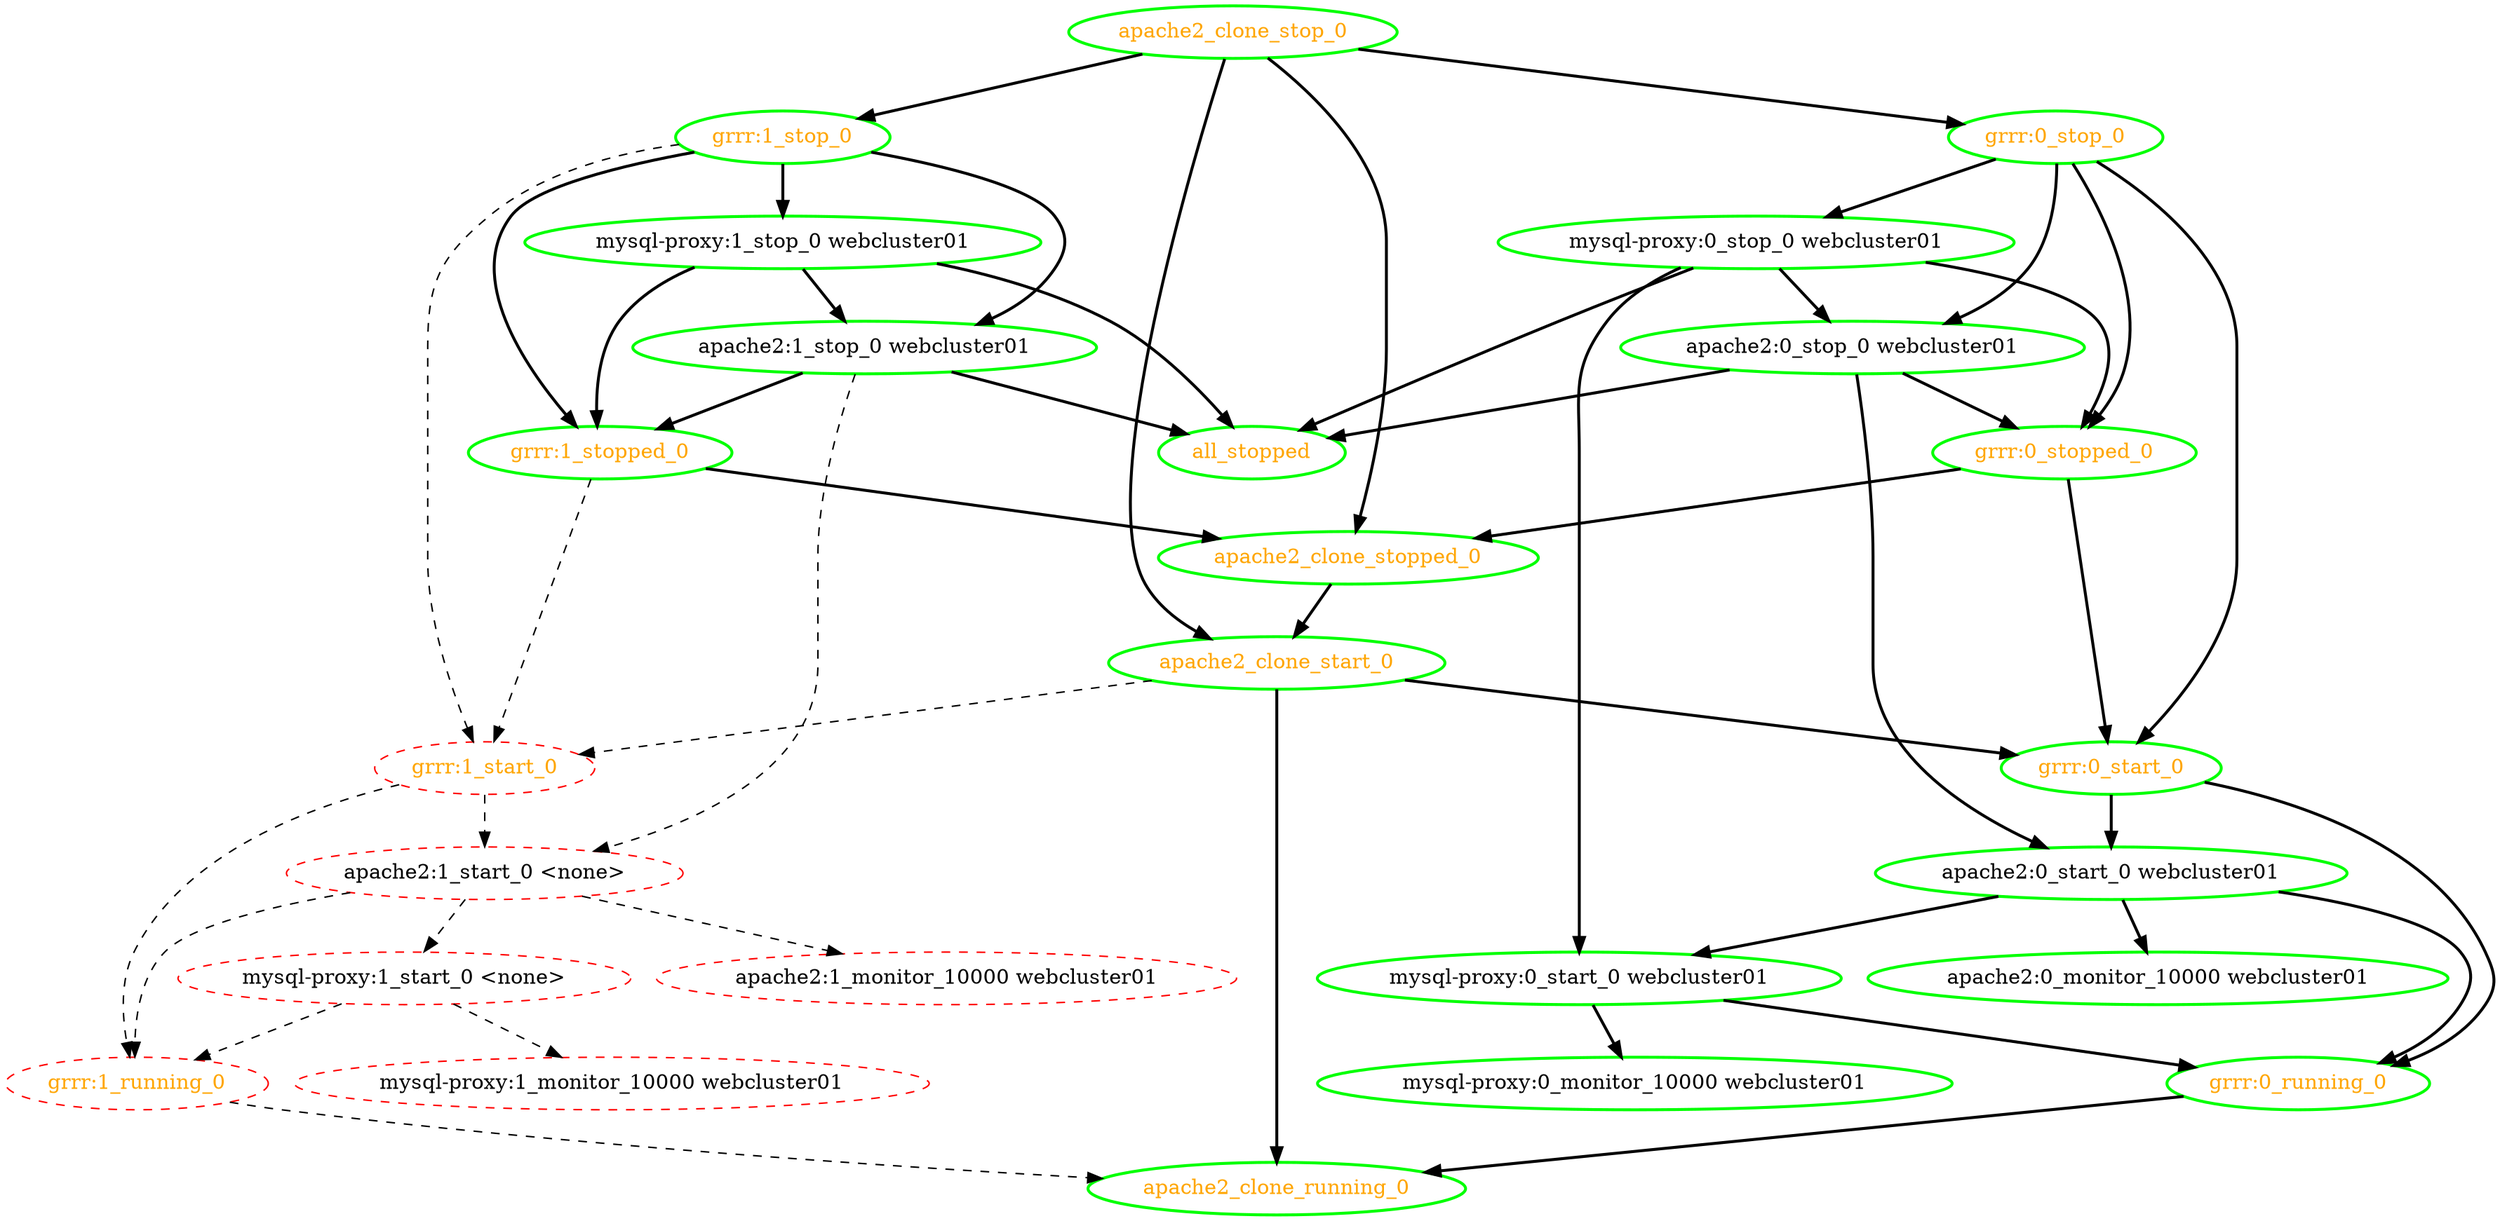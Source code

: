 digraph "g" {
"all_stopped" [ style=bold color="green" fontcolor="orange"  ]
"apache2:0_monitor_10000 webcluster01" [ style=bold color="green" fontcolor="black"  ]
"apache2:0_start_0 webcluster01" -> "apache2:0_monitor_10000 webcluster01" [ style = bold]
"apache2:0_start_0 webcluster01" -> "grrr:0_running_0" [ style = bold]
"apache2:0_start_0 webcluster01" -> "mysql-proxy:0_start_0 webcluster01" [ style = bold]
"apache2:0_start_0 webcluster01" [ style=bold color="green" fontcolor="black"  ]
"apache2:0_stop_0 webcluster01" -> "all_stopped" [ style = bold]
"apache2:0_stop_0 webcluster01" -> "apache2:0_start_0 webcluster01" [ style = bold]
"apache2:0_stop_0 webcluster01" -> "grrr:0_stopped_0" [ style = bold]
"apache2:0_stop_0 webcluster01" [ style=bold color="green" fontcolor="black"  ]
"apache2:1_monitor_10000 webcluster01" [ style=dashed color="red" fontcolor="black"  ]
"apache2:1_start_0 <none>" -> "apache2:1_monitor_10000 webcluster01" [ style = dashed]
"apache2:1_start_0 <none>" -> "grrr:1_running_0" [ style = dashed]
"apache2:1_start_0 <none>" -> "mysql-proxy:1_start_0 <none>" [ style = dashed]
"apache2:1_start_0 <none>" [ style=dashed color="red" fontcolor="black"  ]
"apache2:1_stop_0 webcluster01" -> "all_stopped" [ style = bold]
"apache2:1_stop_0 webcluster01" -> "apache2:1_start_0 <none>" [ style = dashed]
"apache2:1_stop_0 webcluster01" -> "grrr:1_stopped_0" [ style = bold]
"apache2:1_stop_0 webcluster01" [ style=bold color="green" fontcolor="black"  ]
"apache2_clone_running_0" [ style=bold color="green" fontcolor="orange"  ]
"apache2_clone_start_0" -> "apache2_clone_running_0" [ style = bold]
"apache2_clone_start_0" -> "grrr:0_start_0" [ style = bold]
"apache2_clone_start_0" -> "grrr:1_start_0" [ style = dashed]
"apache2_clone_start_0" [ style=bold color="green" fontcolor="orange"  ]
"apache2_clone_stop_0" -> "apache2_clone_start_0" [ style = bold]
"apache2_clone_stop_0" -> "apache2_clone_stopped_0" [ style = bold]
"apache2_clone_stop_0" -> "grrr:0_stop_0" [ style = bold]
"apache2_clone_stop_0" -> "grrr:1_stop_0" [ style = bold]
"apache2_clone_stop_0" [ style=bold color="green" fontcolor="orange"  ]
"apache2_clone_stopped_0" -> "apache2_clone_start_0" [ style = bold]
"apache2_clone_stopped_0" [ style=bold color="green" fontcolor="orange"  ]
"grrr:0_running_0" -> "apache2_clone_running_0" [ style = bold]
"grrr:0_running_0" [ style=bold color="green" fontcolor="orange"  ]
"grrr:0_start_0" -> "apache2:0_start_0 webcluster01" [ style = bold]
"grrr:0_start_0" -> "grrr:0_running_0" [ style = bold]
"grrr:0_start_0" [ style=bold color="green" fontcolor="orange"  ]
"grrr:0_stop_0" -> "apache2:0_stop_0 webcluster01" [ style = bold]
"grrr:0_stop_0" -> "grrr:0_start_0" [ style = bold]
"grrr:0_stop_0" -> "grrr:0_stopped_0" [ style = bold]
"grrr:0_stop_0" -> "mysql-proxy:0_stop_0 webcluster01" [ style = bold]
"grrr:0_stop_0" [ style=bold color="green" fontcolor="orange"  ]
"grrr:0_stopped_0" -> "apache2_clone_stopped_0" [ style = bold]
"grrr:0_stopped_0" -> "grrr:0_start_0" [ style = bold]
"grrr:0_stopped_0" [ style=bold color="green" fontcolor="orange"  ]
"grrr:1_running_0" -> "apache2_clone_running_0" [ style = dashed]
"grrr:1_running_0" [ style=dashed color="red" fontcolor="orange"  ]
"grrr:1_start_0" -> "apache2:1_start_0 <none>" [ style = dashed]
"grrr:1_start_0" -> "grrr:1_running_0" [ style = dashed]
"grrr:1_start_0" [ style=dashed color="red" fontcolor="orange"  ]
"grrr:1_stop_0" -> "apache2:1_stop_0 webcluster01" [ style = bold]
"grrr:1_stop_0" -> "grrr:1_start_0" [ style = dashed]
"grrr:1_stop_0" -> "grrr:1_stopped_0" [ style = bold]
"grrr:1_stop_0" -> "mysql-proxy:1_stop_0 webcluster01" [ style = bold]
"grrr:1_stop_0" [ style=bold color="green" fontcolor="orange"  ]
"grrr:1_stopped_0" -> "apache2_clone_stopped_0" [ style = bold]
"grrr:1_stopped_0" -> "grrr:1_start_0" [ style = dashed]
"grrr:1_stopped_0" [ style=bold color="green" fontcolor="orange"  ]
"mysql-proxy:0_monitor_10000 webcluster01" [ style=bold color="green" fontcolor="black"  ]
"mysql-proxy:0_start_0 webcluster01" -> "grrr:0_running_0" [ style = bold]
"mysql-proxy:0_start_0 webcluster01" -> "mysql-proxy:0_monitor_10000 webcluster01" [ style = bold]
"mysql-proxy:0_start_0 webcluster01" [ style=bold color="green" fontcolor="black"  ]
"mysql-proxy:0_stop_0 webcluster01" -> "all_stopped" [ style = bold]
"mysql-proxy:0_stop_0 webcluster01" -> "apache2:0_stop_0 webcluster01" [ style = bold]
"mysql-proxy:0_stop_0 webcluster01" -> "grrr:0_stopped_0" [ style = bold]
"mysql-proxy:0_stop_0 webcluster01" -> "mysql-proxy:0_start_0 webcluster01" [ style = bold]
"mysql-proxy:0_stop_0 webcluster01" [ style=bold color="green" fontcolor="black"  ]
"mysql-proxy:1_monitor_10000 webcluster01" [ style=dashed color="red" fontcolor="black"  ]
"mysql-proxy:1_start_0 <none>" -> "grrr:1_running_0" [ style = dashed]
"mysql-proxy:1_start_0 <none>" -> "mysql-proxy:1_monitor_10000 webcluster01" [ style = dashed]
"mysql-proxy:1_start_0 <none>" [ style=dashed color="red" fontcolor="black"  ]
"mysql-proxy:1_stop_0 webcluster01" -> "all_stopped" [ style = bold]
"mysql-proxy:1_stop_0 webcluster01" -> "apache2:1_stop_0 webcluster01" [ style = bold]
"mysql-proxy:1_stop_0 webcluster01" -> "grrr:1_stopped_0" [ style = bold]
"mysql-proxy:1_stop_0 webcluster01" [ style=bold color="green" fontcolor="black"  ]
}
